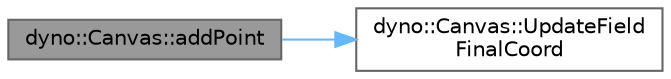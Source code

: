 digraph "dyno::Canvas::addPoint"
{
 // LATEX_PDF_SIZE
  bgcolor="transparent";
  edge [fontname=Helvetica,fontsize=10,labelfontname=Helvetica,labelfontsize=10];
  node [fontname=Helvetica,fontsize=10,shape=box,height=0.2,width=0.4];
  rankdir="LR";
  Node1 [id="Node000001",label="dyno::Canvas::addPoint",height=0.2,width=0.4,color="gray40", fillcolor="grey60", style="filled", fontcolor="black",tooltip=" "];
  Node1 -> Node2 [id="edge1_Node000001_Node000002",color="steelblue1",style="solid",tooltip=" "];
  Node2 [id="Node000002",label="dyno::Canvas::UpdateField\lFinalCoord",height=0.2,width=0.4,color="grey40", fillcolor="white", style="filled",URL="$classdyno_1_1_canvas.html#af26e43c16a29f0393e19c9bea420d46f",tooltip=" "];
}
